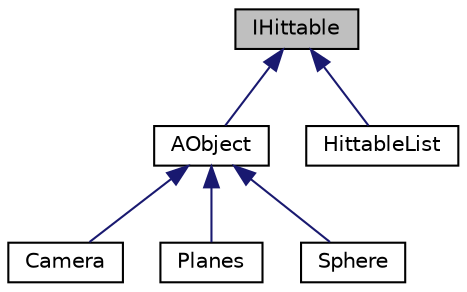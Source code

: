 digraph "IHittable"
{
 // LATEX_PDF_SIZE
  edge [fontname="Helvetica",fontsize="10",labelfontname="Helvetica",labelfontsize="10"];
  node [fontname="Helvetica",fontsize="10",shape=record];
  Node1 [label="IHittable",height=0.2,width=0.4,color="black", fillcolor="grey75", style="filled", fontcolor="black",tooltip=" "];
  Node1 -> Node2 [dir="back",color="midnightblue",fontsize="10",style="solid"];
  Node2 [label="AObject",height=0.2,width=0.4,color="black", fillcolor="white", style="filled",URL="$classAObject.html",tooltip=" "];
  Node2 -> Node3 [dir="back",color="midnightblue",fontsize="10",style="solid"];
  Node3 [label="Camera",height=0.2,width=0.4,color="black", fillcolor="white", style="filled",URL="$classCamera.html",tooltip=" "];
  Node2 -> Node4 [dir="back",color="midnightblue",fontsize="10",style="solid"];
  Node4 [label="Planes",height=0.2,width=0.4,color="black", fillcolor="white", style="filled",URL="$classPlanes.html",tooltip=" "];
  Node2 -> Node5 [dir="back",color="midnightblue",fontsize="10",style="solid"];
  Node5 [label="Sphere",height=0.2,width=0.4,color="black", fillcolor="white", style="filled",URL="$classSphere.html",tooltip=" "];
  Node1 -> Node6 [dir="back",color="midnightblue",fontsize="10",style="solid"];
  Node6 [label="HittableList",height=0.2,width=0.4,color="black", fillcolor="white", style="filled",URL="$classHittableList.html",tooltip=" "];
}
